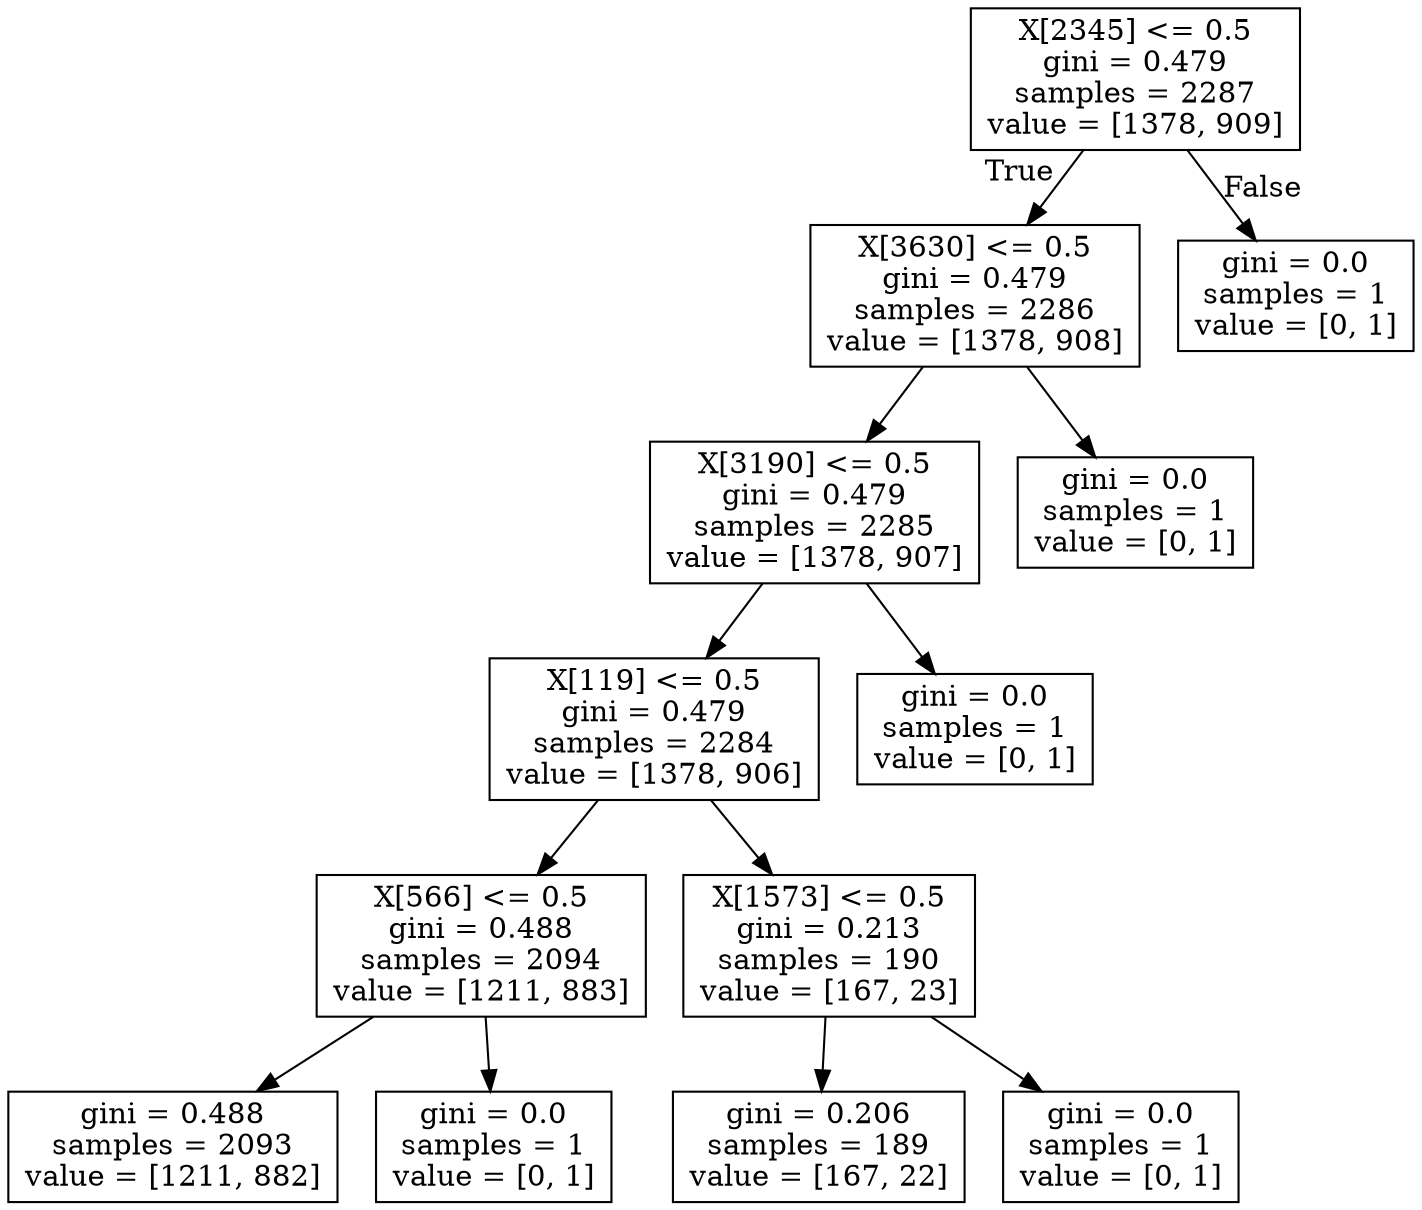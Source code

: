 digraph Tree {
node [shape=box] ;
0 [label="X[2345] <= 0.5\ngini = 0.479\nsamples = 2287\nvalue = [1378, 909]"] ;
1 [label="X[3630] <= 0.5\ngini = 0.479\nsamples = 2286\nvalue = [1378, 908]"] ;
0 -> 1 [labeldistance=2.5, labelangle=45, headlabel="True"] ;
2 [label="X[3190] <= 0.5\ngini = 0.479\nsamples = 2285\nvalue = [1378, 907]"] ;
1 -> 2 ;
3 [label="X[119] <= 0.5\ngini = 0.479\nsamples = 2284\nvalue = [1378, 906]"] ;
2 -> 3 ;
4 [label="X[566] <= 0.5\ngini = 0.488\nsamples = 2094\nvalue = [1211, 883]"] ;
3 -> 4 ;
5 [label="gini = 0.488\nsamples = 2093\nvalue = [1211, 882]"] ;
4 -> 5 ;
6 [label="gini = 0.0\nsamples = 1\nvalue = [0, 1]"] ;
4 -> 6 ;
7 [label="X[1573] <= 0.5\ngini = 0.213\nsamples = 190\nvalue = [167, 23]"] ;
3 -> 7 ;
8 [label="gini = 0.206\nsamples = 189\nvalue = [167, 22]"] ;
7 -> 8 ;
9 [label="gini = 0.0\nsamples = 1\nvalue = [0, 1]"] ;
7 -> 9 ;
10 [label="gini = 0.0\nsamples = 1\nvalue = [0, 1]"] ;
2 -> 10 ;
11 [label="gini = 0.0\nsamples = 1\nvalue = [0, 1]"] ;
1 -> 11 ;
12 [label="gini = 0.0\nsamples = 1\nvalue = [0, 1]"] ;
0 -> 12 [labeldistance=2.5, labelangle=-45, headlabel="False"] ;
}
